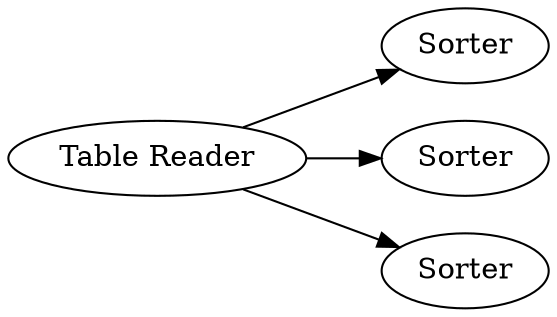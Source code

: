 digraph {
	8 -> 3
	8 -> 5
	8 -> 4
	5 [label=Sorter]
	4 [label=Sorter]
	3 [label=Sorter]
	8 [label="Table Reader"]
	rankdir=LR
}
